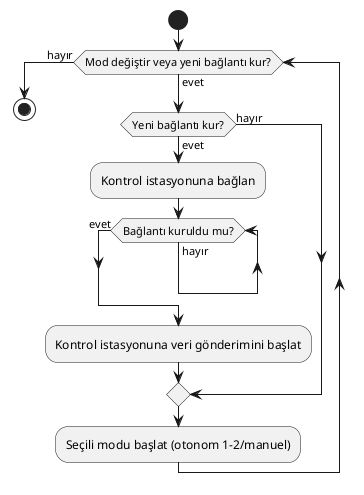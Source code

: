 @startuml main sea
start

while (Mod değiştir veya yeni bağlantı kur?) is (evet)

if (Yeni bağlantı kur?) then (evet)
    :Kontrol istasyonuna bağlan;
    while (Bağlantı kuruldu mu?) is (hayır)
    endwhile (evet)
    :Kontrol istasyonuna veri gönderimini başlat;
else (hayır)
endif

:Seçili modu başlat (otonom 1-2/manuel);
endwhile (hayır)

stop
@enduml
